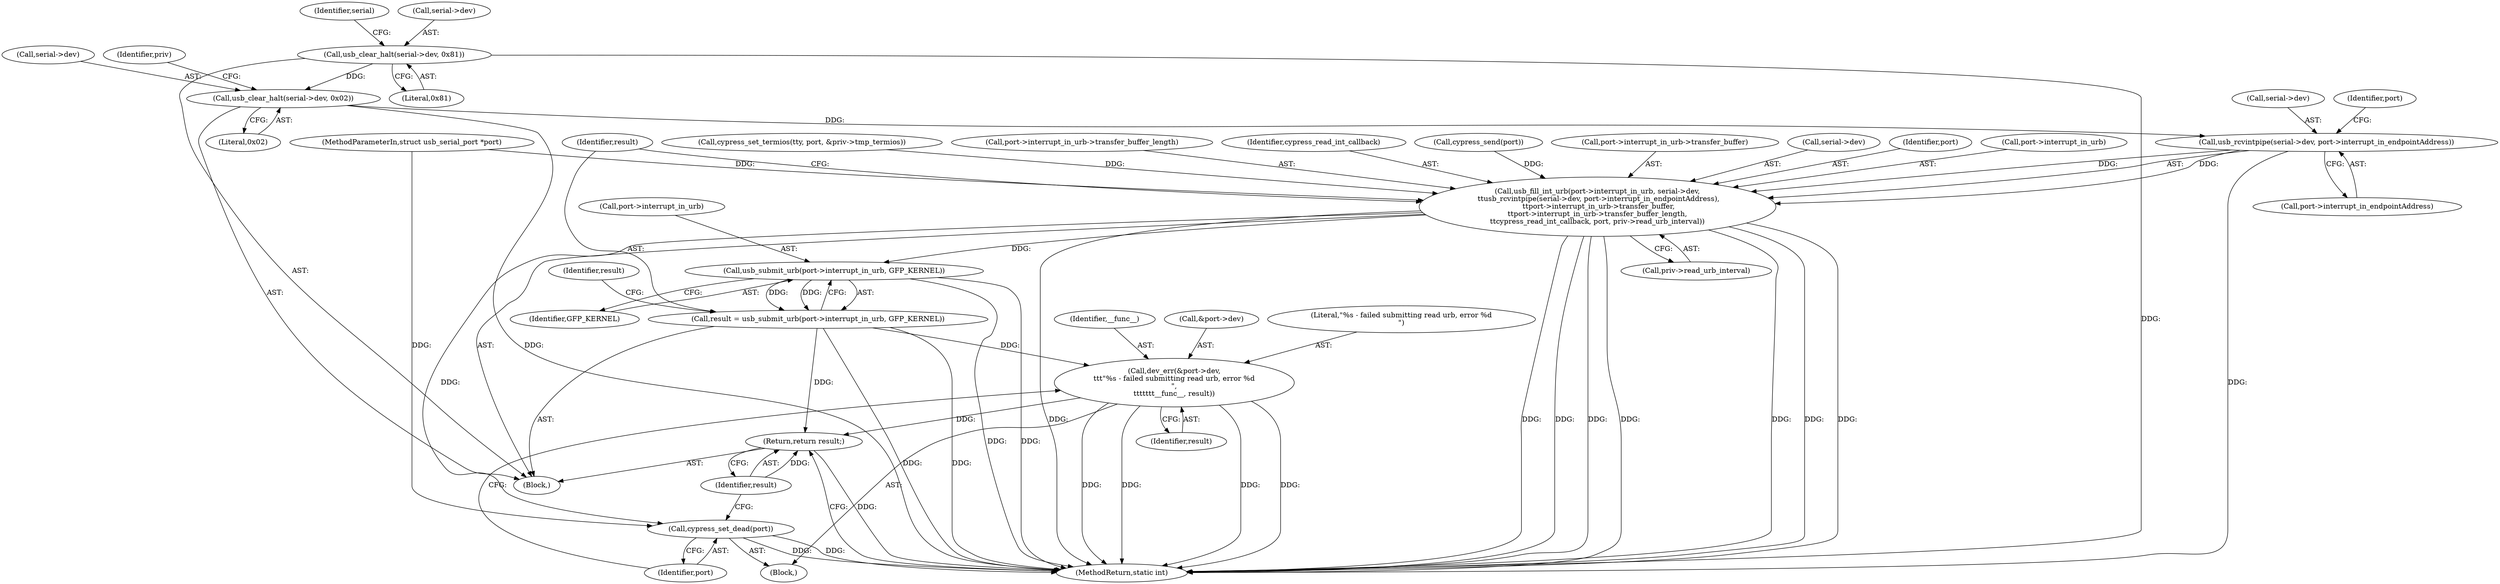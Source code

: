 digraph "0_linux_c55aee1bf0e6b6feec8b2927b43f7a09a6d5f754_0@pointer" {
"1000193" [label="(Call,usb_rcvintpipe(serial->dev, port->interrupt_in_endpointAddress))"];
"1000138" [label="(Call,usb_clear_halt(serial->dev, 0x02))"];
"1000133" [label="(Call,usb_clear_halt(serial->dev, 0x81))"];
"1000186" [label="(Call,usb_fill_int_urb(port->interrupt_in_urb, serial->dev,\n \t\tusb_rcvintpipe(serial->dev, port->interrupt_in_endpointAddress),\n \t\tport->interrupt_in_urb->transfer_buffer,\n\t\tport->interrupt_in_urb->transfer_buffer_length,\n\t\tcypress_read_int_callback, port, priv->read_urb_interval))"];
"1000217" [label="(Call,usb_submit_urb(port->interrupt_in_urb, GFP_KERNEL))"];
"1000215" [label="(Call,result = usb_submit_urb(port->interrupt_in_urb, GFP_KERNEL))"];
"1000225" [label="(Call,dev_err(&port->dev,\n\t\t\t\"%s - failed submitting read urb, error %d\n\",\n\t\t\t\t\t\t\t__func__, result))"];
"1000235" [label="(Return,return result;)"];
"1000233" [label="(Call,cypress_set_dead(port))"];
"1000175" [label="(Call,cypress_send(port))"];
"1000226" [label="(Call,&port->dev)"];
"1000142" [label="(Literal,0x02)"];
"1000138" [label="(Call,usb_clear_halt(serial->dev, 0x02))"];
"1000237" [label="(MethodReturn,static int)"];
"1000140" [label="(Identifier,serial)"];
"1000200" [label="(Call,port->interrupt_in_urb->transfer_buffer)"];
"1000235" [label="(Return,return result;)"];
"1000108" [label="(Block,)"];
"1000186" [label="(Call,usb_fill_int_urb(port->interrupt_in_urb, serial->dev,\n \t\tusb_rcvintpipe(serial->dev, port->interrupt_in_endpointAddress),\n \t\tport->interrupt_in_urb->transfer_buffer,\n\t\tport->interrupt_in_urb->transfer_buffer_length,\n\t\tcypress_read_int_callback, port, priv->read_urb_interval))"];
"1000223" [label="(Identifier,result)"];
"1000216" [label="(Identifier,result)"];
"1000233" [label="(Call,cypress_set_dead(port))"];
"1000232" [label="(Identifier,result)"];
"1000190" [label="(Call,serial->dev)"];
"1000133" [label="(Call,usb_clear_halt(serial->dev, 0x81))"];
"1000107" [label="(MethodParameterIn,struct usb_serial_port *port)"];
"1000202" [label="(Identifier,port)"];
"1000134" [label="(Call,serial->dev)"];
"1000197" [label="(Call,port->interrupt_in_endpointAddress)"];
"1000211" [label="(Identifier,port)"];
"1000221" [label="(Identifier,GFP_KERNEL)"];
"1000230" [label="(Literal,\"%s - failed submitting read urb, error %d\n\")"];
"1000193" [label="(Call,usb_rcvintpipe(serial->dev, port->interrupt_in_endpointAddress))"];
"1000187" [label="(Call,port->interrupt_in_urb)"];
"1000225" [label="(Call,dev_err(&port->dev,\n\t\t\t\"%s - failed submitting read urb, error %d\n\",\n\t\t\t\t\t\t\t__func__, result))"];
"1000231" [label="(Identifier,__func__)"];
"1000139" [label="(Call,serial->dev)"];
"1000212" [label="(Call,priv->read_urb_interval)"];
"1000137" [label="(Literal,0x81)"];
"1000236" [label="(Identifier,result)"];
"1000217" [label="(Call,usb_submit_urb(port->interrupt_in_urb, GFP_KERNEL))"];
"1000234" [label="(Identifier,port)"];
"1000224" [label="(Block,)"];
"1000146" [label="(Identifier,priv)"];
"1000218" [label="(Call,port->interrupt_in_urb)"];
"1000194" [label="(Call,serial->dev)"];
"1000179" [label="(Call,cypress_set_termios(tty, port, &priv->tmp_termios))"];
"1000205" [label="(Call,port->interrupt_in_urb->transfer_buffer_length)"];
"1000210" [label="(Identifier,cypress_read_int_callback)"];
"1000215" [label="(Call,result = usb_submit_urb(port->interrupt_in_urb, GFP_KERNEL))"];
"1000193" -> "1000186"  [label="AST: "];
"1000193" -> "1000197"  [label="CFG: "];
"1000194" -> "1000193"  [label="AST: "];
"1000197" -> "1000193"  [label="AST: "];
"1000202" -> "1000193"  [label="CFG: "];
"1000193" -> "1000237"  [label="DDG: "];
"1000193" -> "1000186"  [label="DDG: "];
"1000193" -> "1000186"  [label="DDG: "];
"1000138" -> "1000193"  [label="DDG: "];
"1000138" -> "1000108"  [label="AST: "];
"1000138" -> "1000142"  [label="CFG: "];
"1000139" -> "1000138"  [label="AST: "];
"1000142" -> "1000138"  [label="AST: "];
"1000146" -> "1000138"  [label="CFG: "];
"1000138" -> "1000237"  [label="DDG: "];
"1000133" -> "1000138"  [label="DDG: "];
"1000133" -> "1000108"  [label="AST: "];
"1000133" -> "1000137"  [label="CFG: "];
"1000134" -> "1000133"  [label="AST: "];
"1000137" -> "1000133"  [label="AST: "];
"1000140" -> "1000133"  [label="CFG: "];
"1000133" -> "1000237"  [label="DDG: "];
"1000186" -> "1000108"  [label="AST: "];
"1000186" -> "1000212"  [label="CFG: "];
"1000187" -> "1000186"  [label="AST: "];
"1000190" -> "1000186"  [label="AST: "];
"1000200" -> "1000186"  [label="AST: "];
"1000205" -> "1000186"  [label="AST: "];
"1000210" -> "1000186"  [label="AST: "];
"1000211" -> "1000186"  [label="AST: "];
"1000212" -> "1000186"  [label="AST: "];
"1000216" -> "1000186"  [label="CFG: "];
"1000186" -> "1000237"  [label="DDG: "];
"1000186" -> "1000237"  [label="DDG: "];
"1000186" -> "1000237"  [label="DDG: "];
"1000186" -> "1000237"  [label="DDG: "];
"1000186" -> "1000237"  [label="DDG: "];
"1000186" -> "1000237"  [label="DDG: "];
"1000186" -> "1000237"  [label="DDG: "];
"1000186" -> "1000237"  [label="DDG: "];
"1000179" -> "1000186"  [label="DDG: "];
"1000175" -> "1000186"  [label="DDG: "];
"1000107" -> "1000186"  [label="DDG: "];
"1000186" -> "1000217"  [label="DDG: "];
"1000186" -> "1000233"  [label="DDG: "];
"1000217" -> "1000215"  [label="AST: "];
"1000217" -> "1000221"  [label="CFG: "];
"1000218" -> "1000217"  [label="AST: "];
"1000221" -> "1000217"  [label="AST: "];
"1000215" -> "1000217"  [label="CFG: "];
"1000217" -> "1000237"  [label="DDG: "];
"1000217" -> "1000237"  [label="DDG: "];
"1000217" -> "1000215"  [label="DDG: "];
"1000217" -> "1000215"  [label="DDG: "];
"1000215" -> "1000108"  [label="AST: "];
"1000216" -> "1000215"  [label="AST: "];
"1000223" -> "1000215"  [label="CFG: "];
"1000215" -> "1000237"  [label="DDG: "];
"1000215" -> "1000237"  [label="DDG: "];
"1000215" -> "1000225"  [label="DDG: "];
"1000215" -> "1000235"  [label="DDG: "];
"1000225" -> "1000224"  [label="AST: "];
"1000225" -> "1000232"  [label="CFG: "];
"1000226" -> "1000225"  [label="AST: "];
"1000230" -> "1000225"  [label="AST: "];
"1000231" -> "1000225"  [label="AST: "];
"1000232" -> "1000225"  [label="AST: "];
"1000234" -> "1000225"  [label="CFG: "];
"1000225" -> "1000237"  [label="DDG: "];
"1000225" -> "1000237"  [label="DDG: "];
"1000225" -> "1000237"  [label="DDG: "];
"1000225" -> "1000237"  [label="DDG: "];
"1000225" -> "1000235"  [label="DDG: "];
"1000235" -> "1000108"  [label="AST: "];
"1000235" -> "1000236"  [label="CFG: "];
"1000236" -> "1000235"  [label="AST: "];
"1000237" -> "1000235"  [label="CFG: "];
"1000235" -> "1000237"  [label="DDG: "];
"1000236" -> "1000235"  [label="DDG: "];
"1000233" -> "1000224"  [label="AST: "];
"1000233" -> "1000234"  [label="CFG: "];
"1000234" -> "1000233"  [label="AST: "];
"1000236" -> "1000233"  [label="CFG: "];
"1000233" -> "1000237"  [label="DDG: "];
"1000233" -> "1000237"  [label="DDG: "];
"1000107" -> "1000233"  [label="DDG: "];
}
